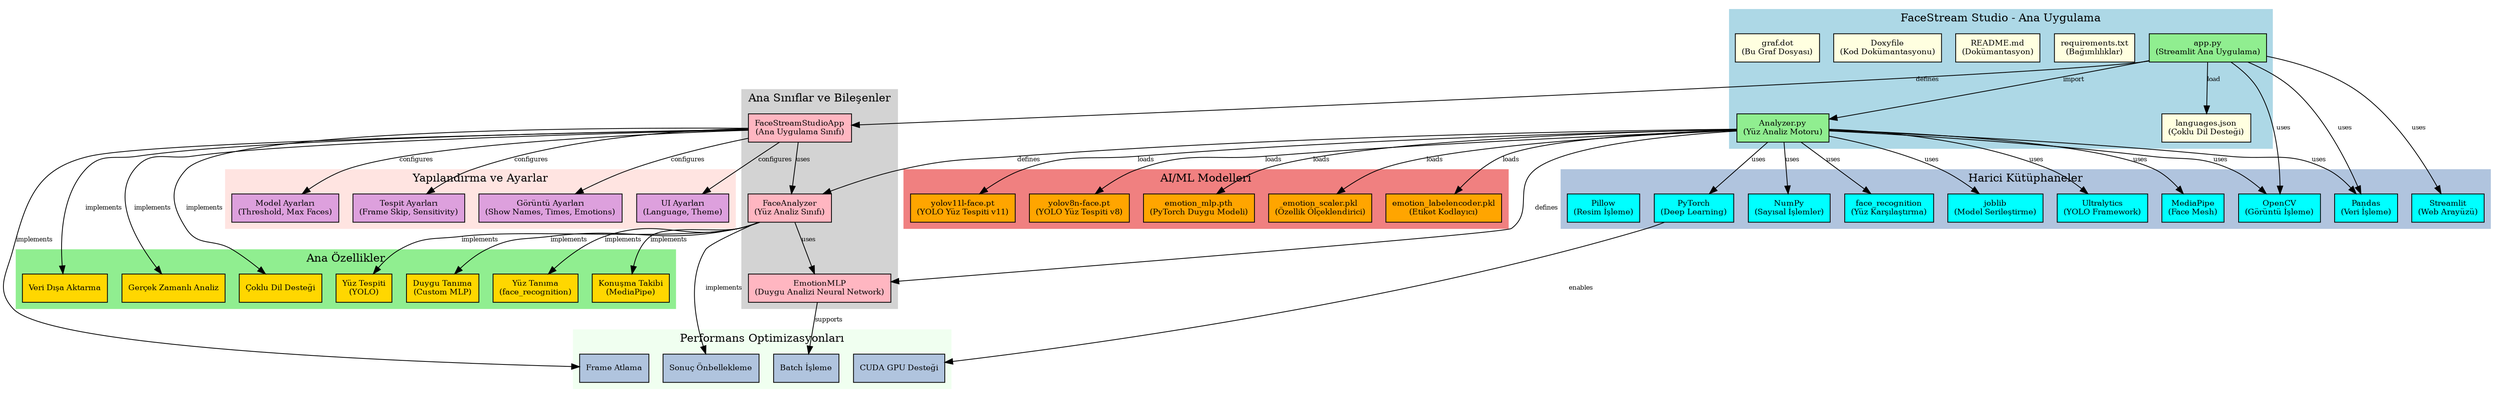 // FaceStream Studio - Proje Yapısı ve Bağımlılık Grafiği
digraph FaceStreamStudio {
    // Graf ayarları
    rankdir=TB;
    node [shape=box, style=filled, fontsize=10];
    edge [fontsize=8];
    
    // Renk şeması
    subgraph cluster_main {
        label="FaceStream Studio - Ana Uygulama";
        style=filled;
        color=lightblue;
        
        // Ana uygulama dosyaları
        app_py [label="app.py\n(Streamlit Ana Uygulama)", fillcolor=lightgreen];
        analyzer_py [label="Analyzer.py\n(Yüz Analiz Motoru)", fillcolor=lightgreen];
        languages_json [label="languages.json\n(Çoklu Dil Desteği)", fillcolor=lightyellow];
        requirements_txt [label="requirements.txt\n(Bağımlılıklar)", fillcolor=lightyellow];
        readme_md [label="README.md\n(Dokümantasyon)", fillcolor=lightyellow];
        doxyfile [label="Doxyfile\n(Kod Dokümantasyonu)", fillcolor=lightyellow];
        graf_dot [label="graf.dot\n(Bu Graf Dosyası)", fillcolor=lightyellow];
        
        // Ana uygulama bağlantıları
        app_py -> analyzer_py [label="import"];
        app_py -> languages_json [label="load"];
    }
    
    subgraph cluster_models {
        label="AI/ML Modelleri";
        style=filled;
        color=lightcoral;
        
        // Model dosyaları
        yolo_face_v11 [label="yolov11l-face.pt\n(YOLO Yüz Tespiti v11)", fillcolor=orange];
        yolo_face_v8 [label="yolov8n-face.pt\n(YOLO Yüz Tespiti v8)", fillcolor=orange];
        emotion_mlp [label="emotion_mlp.pth\n(PyTorch Duygu Modeli)", fillcolor=orange];
        emotion_scaler [label="emotion_scaler.pkl\n(Özellik Ölçeklendirici)", fillcolor=orange];
        emotion_labelencoder [label="emotion_labelencoder.pkl\n(Etiket Kodlayıcı)", fillcolor=orange];
        
        // Model bağlantıları
        analyzer_py -> yolo_face_v11 [label="loads"];
        analyzer_py -> yolo_face_v8 [label="loads"];
        analyzer_py -> emotion_mlp [label="loads"];
        analyzer_py -> emotion_scaler [label="loads"];
        analyzer_py -> emotion_labelencoder [label="loads"];
    }
    
    subgraph cluster_libraries {
        label="Harici Kütüphaneler";
        style=filled;
        color=lightsteelblue;
        
        // Python kütüphaneleri
        streamlit [label="Streamlit\n(Web Arayüzü)", fillcolor=cyan];
        opencv [label="OpenCV\n(Görüntü İşleme)", fillcolor=cyan];
        ultralytics [label="Ultralytics\n(YOLO Framework)", fillcolor=cyan];
        mediapipe [label="MediaPipe\n(Face Mesh)", fillcolor=cyan];
        torch [label="PyTorch\n(Deep Learning)", fillcolor=cyan];
        numpy [label="NumPy\n(Sayısal İşlemler)", fillcolor=cyan];
        pandas [label="Pandas\n(Veri İşleme)", fillcolor=cyan];
        face_recognition [label="face_recognition\n(Yüz Karşılaştırma)", fillcolor=cyan];
        joblib [label="joblib\n(Model Serileştirme)", fillcolor=cyan];
        pillow [label="Pillow\n(Resim İşleme)", fillcolor=cyan];
        
        // Kütüphane bağımlılıkları
        app_py -> streamlit [label="uses"];
        app_py -> opencv [label="uses"];
        app_py -> pandas [label="uses"];
        
        analyzer_py -> opencv [label="uses"];
        analyzer_py -> numpy [label="uses"];
        analyzer_py -> torch [label="uses"];
        analyzer_py -> ultralytics [label="uses"];
        analyzer_py -> mediapipe [label="uses"];
        analyzer_py -> face_recognition [label="uses"];
        analyzer_py -> joblib [label="uses"];
        analyzer_py -> pandas [label="uses"];
    }
    
    subgraph cluster_classes {
        label="Ana Sınıflar ve Bileşenler";
        style=filled;
        color=lightgray;
        
        // Sınıflar
        FaceStreamStudioApp [label="FaceStreamStudioApp\n(Ana Uygulama Sınıfı)", fillcolor=lightpink];
        FaceAnalyzer [label="FaceAnalyzer\n(Yüz Analiz Sınıfı)", fillcolor=lightpink];
        EmotionMLP [label="EmotionMLP\n(Duygu Analizi Neural Network)", fillcolor=lightpink];
        
        // Sınıf bağlantıları
        app_py -> FaceStreamStudioApp [label="defines"];
        analyzer_py -> FaceAnalyzer [label="defines"];
        analyzer_py -> EmotionMLP [label="defines"];
        FaceStreamStudioApp -> FaceAnalyzer [label="uses"];
        FaceAnalyzer -> EmotionMLP [label="uses"];
    }
    
    subgraph cluster_features {
        label="Ana Özellikler";
        style=filled;
        color=lightgreen;
        
        // Özellikler
        face_detection [label="Yüz Tespiti\n(YOLO)", fillcolor=gold];
        emotion_recognition [label="Duygu Tanıma\n(Custom MLP)", fillcolor=gold];
        face_recognition_feat [label="Yüz Tanıma\n(face_recognition)", fillcolor=gold];
        speech_tracking [label="Konuşma Takibi\n(MediaPipe)", fillcolor=gold];
        realtime_analysis [label="Gerçek Zamanlı Analiz", fillcolor=gold];
        multi_language [label="Çoklu Dil Desteği", fillcolor=gold];
        data_export [label="Veri Dışa Aktarma", fillcolor=gold];
        
        // Özellik bağlantıları
        FaceAnalyzer -> face_detection [label="implements"];
        FaceAnalyzer -> emotion_recognition [label="implements"];
        FaceAnalyzer -> face_recognition_feat [label="implements"];
        FaceAnalyzer -> speech_tracking [label="implements"];
        FaceStreamStudioApp -> realtime_analysis [label="implements"];
        FaceStreamStudioApp -> multi_language [label="implements"];
        FaceStreamStudioApp -> data_export [label="implements"];
    }
        
    subgraph cluster_config {
        label="Yapılandırma ve Ayarlar";
        style=filled;
        color=mistyrose;
        
        // Yapılandırma bileşenleri
        model_settings [label="Model Ayarları\n(Threshold, Max Faces)", fillcolor=plum];
        detection_settings [label="Tespit Ayarları\n(Frame Skip, Sensitivity)", fillcolor=plum];
        display_settings [label="Görüntü Ayarları\n(Show Names, Times, Emotions)", fillcolor=plum];
        ui_settings [label="UI Ayarları\n(Language, Theme)", fillcolor=plum];
        
        // Ayar bağlantıları
        FaceStreamStudioApp -> model_settings [label="configures"];
        FaceStreamStudioApp -> detection_settings [label="configures"];
        FaceStreamStudioApp -> display_settings [label="configures"];
        FaceStreamStudioApp -> ui_settings [label="configures"];
    }
    
    // Performans optimizasyonları
    subgraph cluster_optimization {
        label="Performans Optimizasyonları";
        style=filled;
        color=honeydew;
        
        cuda_support [label="CUDA GPU Desteği", fillcolor=lightsteelblue];
        frame_skipping [label="Frame Atlama", fillcolor=lightsteelblue];
        batch_processing [label="Batch İşleme", fillcolor=lightsteelblue];
        caching [label="Sonuç Önbellekleme", fillcolor=lightsteelblue];
        
        torch -> cuda_support [label="enables"];
        FaceStreamStudioApp -> frame_skipping [label="implements"];
        EmotionMLP -> batch_processing [label="supports"];
        FaceAnalyzer -> caching [label="implements"];
    }
}